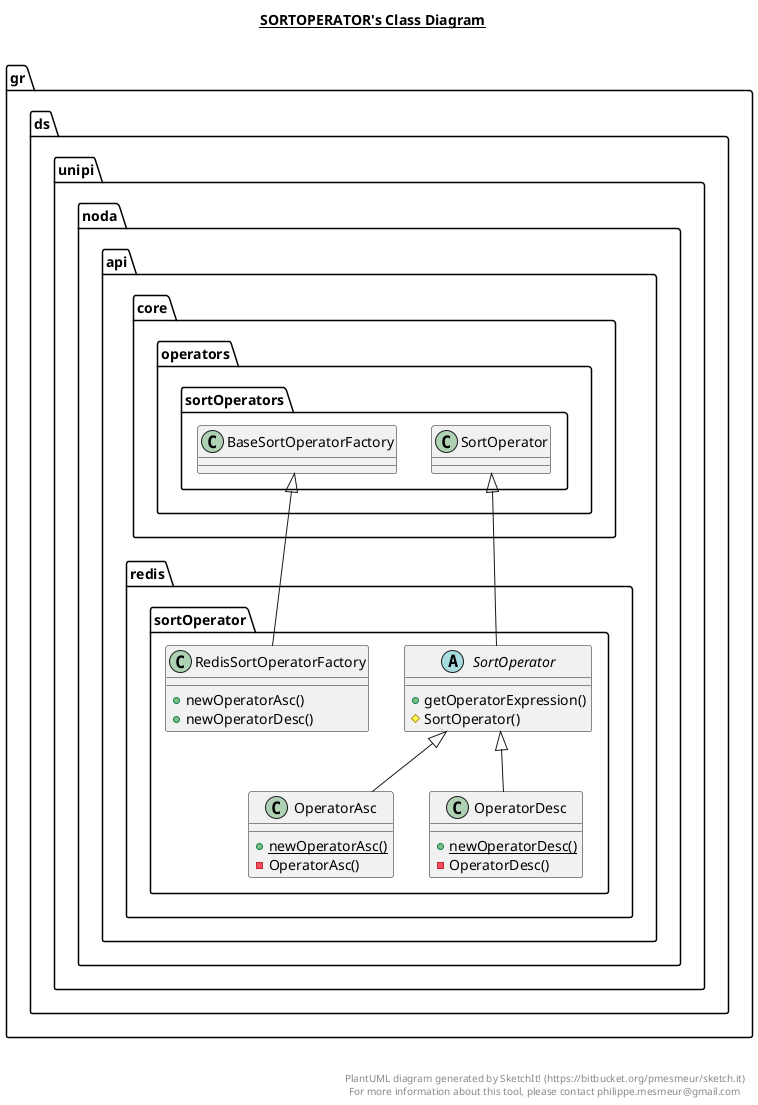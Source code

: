 @startuml

title __SORTOPERATOR's Class Diagram__\n

  namespace gr.ds.unipi.noda.api.redis {
    namespace sortOperator {
      class gr.ds.unipi.noda.api.redis.sortOperator.OperatorAsc {
          {static} + newOperatorAsc()
          - OperatorAsc()
      }
    }
  }
  

  namespace gr.ds.unipi.noda.api.redis {
    namespace sortOperator {
      class gr.ds.unipi.noda.api.redis.sortOperator.OperatorDesc {
          {static} + newOperatorDesc()
          - OperatorDesc()
      }
    }
  }
  

  namespace gr.ds.unipi.noda.api.redis {
    namespace sortOperator {
      class gr.ds.unipi.noda.api.redis.sortOperator.RedisSortOperatorFactory {
          + newOperatorAsc()
          + newOperatorDesc()
      }
    }
  }
  

  namespace gr.ds.unipi.noda.api.redis {
    namespace sortOperator {
      abstract class gr.ds.unipi.noda.api.redis.sortOperator.SortOperator {
          + getOperatorExpression()
          # SortOperator()
      }
    }
  }
  

  gr.ds.unipi.noda.api.redis.sortOperator.OperatorAsc -up-|> gr.ds.unipi.noda.api.redis.sortOperator.SortOperator
  gr.ds.unipi.noda.api.redis.sortOperator.OperatorDesc -up-|> gr.ds.unipi.noda.api.redis.sortOperator.SortOperator
  gr.ds.unipi.noda.api.redis.sortOperator.RedisSortOperatorFactory -up-|> gr.ds.unipi.noda.api.core.operators.sortOperators.BaseSortOperatorFactory
  gr.ds.unipi.noda.api.redis.sortOperator.SortOperator -up-|> gr.ds.unipi.noda.api.core.operators.sortOperators.SortOperator


right footer


PlantUML diagram generated by SketchIt! (https://bitbucket.org/pmesmeur/sketch.it)
For more information about this tool, please contact philippe.mesmeur@gmail.com
endfooter

@enduml
